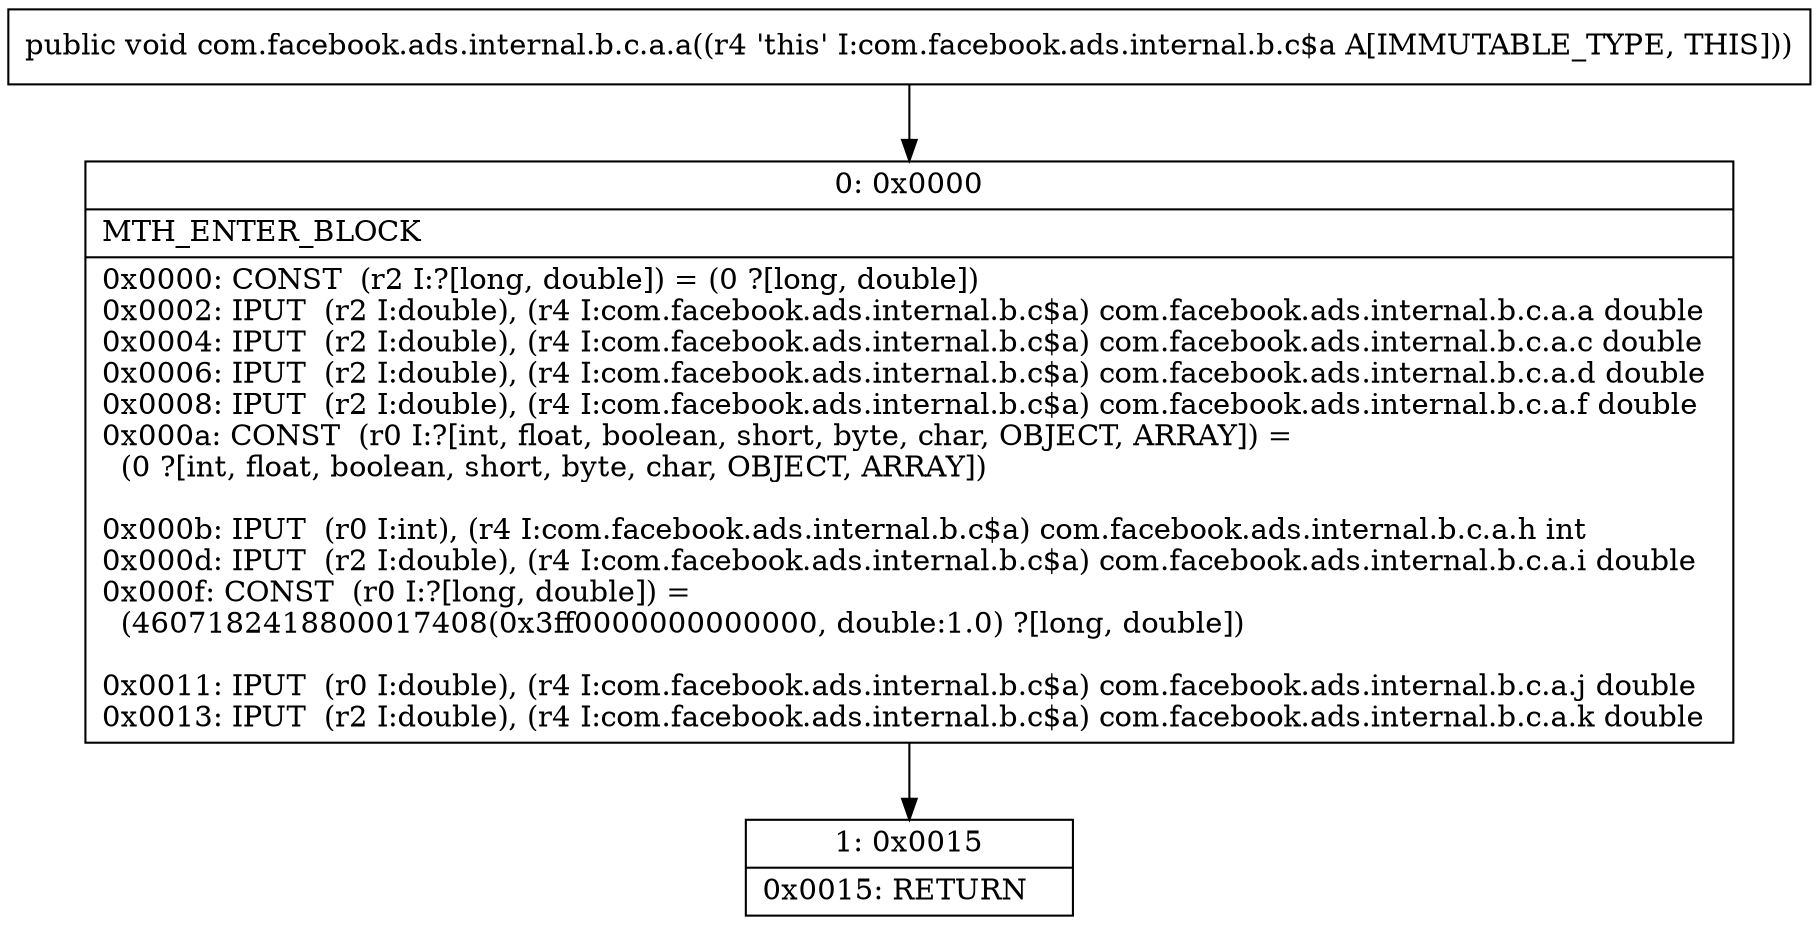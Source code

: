 digraph "CFG forcom.facebook.ads.internal.b.c.a.a()V" {
Node_0 [shape=record,label="{0\:\ 0x0000|MTH_ENTER_BLOCK\l|0x0000: CONST  (r2 I:?[long, double]) = (0 ?[long, double]) \l0x0002: IPUT  (r2 I:double), (r4 I:com.facebook.ads.internal.b.c$a) com.facebook.ads.internal.b.c.a.a double \l0x0004: IPUT  (r2 I:double), (r4 I:com.facebook.ads.internal.b.c$a) com.facebook.ads.internal.b.c.a.c double \l0x0006: IPUT  (r2 I:double), (r4 I:com.facebook.ads.internal.b.c$a) com.facebook.ads.internal.b.c.a.d double \l0x0008: IPUT  (r2 I:double), (r4 I:com.facebook.ads.internal.b.c$a) com.facebook.ads.internal.b.c.a.f double \l0x000a: CONST  (r0 I:?[int, float, boolean, short, byte, char, OBJECT, ARRAY]) = \l  (0 ?[int, float, boolean, short, byte, char, OBJECT, ARRAY])\l \l0x000b: IPUT  (r0 I:int), (r4 I:com.facebook.ads.internal.b.c$a) com.facebook.ads.internal.b.c.a.h int \l0x000d: IPUT  (r2 I:double), (r4 I:com.facebook.ads.internal.b.c$a) com.facebook.ads.internal.b.c.a.i double \l0x000f: CONST  (r0 I:?[long, double]) = \l  (4607182418800017408(0x3ff0000000000000, double:1.0) ?[long, double])\l \l0x0011: IPUT  (r0 I:double), (r4 I:com.facebook.ads.internal.b.c$a) com.facebook.ads.internal.b.c.a.j double \l0x0013: IPUT  (r2 I:double), (r4 I:com.facebook.ads.internal.b.c$a) com.facebook.ads.internal.b.c.a.k double \l}"];
Node_1 [shape=record,label="{1\:\ 0x0015|0x0015: RETURN   \l}"];
MethodNode[shape=record,label="{public void com.facebook.ads.internal.b.c.a.a((r4 'this' I:com.facebook.ads.internal.b.c$a A[IMMUTABLE_TYPE, THIS])) }"];
MethodNode -> Node_0;
Node_0 -> Node_1;
}

